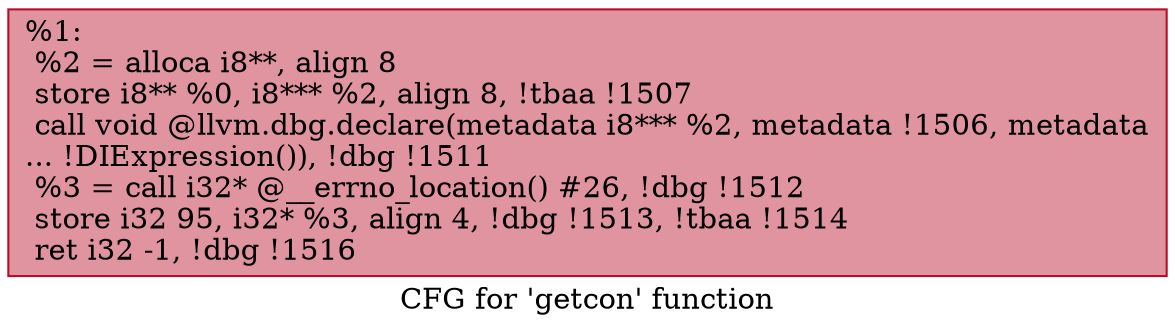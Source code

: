 digraph "CFG for 'getcon' function" {
	label="CFG for 'getcon' function";

	Node0x162b1e0 [shape=record,color="#b70d28ff", style=filled, fillcolor="#b70d2870",label="{%1:\l  %2 = alloca i8**, align 8\l  store i8** %0, i8*** %2, align 8, !tbaa !1507\l  call void @llvm.dbg.declare(metadata i8*** %2, metadata !1506, metadata\l... !DIExpression()), !dbg !1511\l  %3 = call i32* @__errno_location() #26, !dbg !1512\l  store i32 95, i32* %3, align 4, !dbg !1513, !tbaa !1514\l  ret i32 -1, !dbg !1516\l}"];
}
